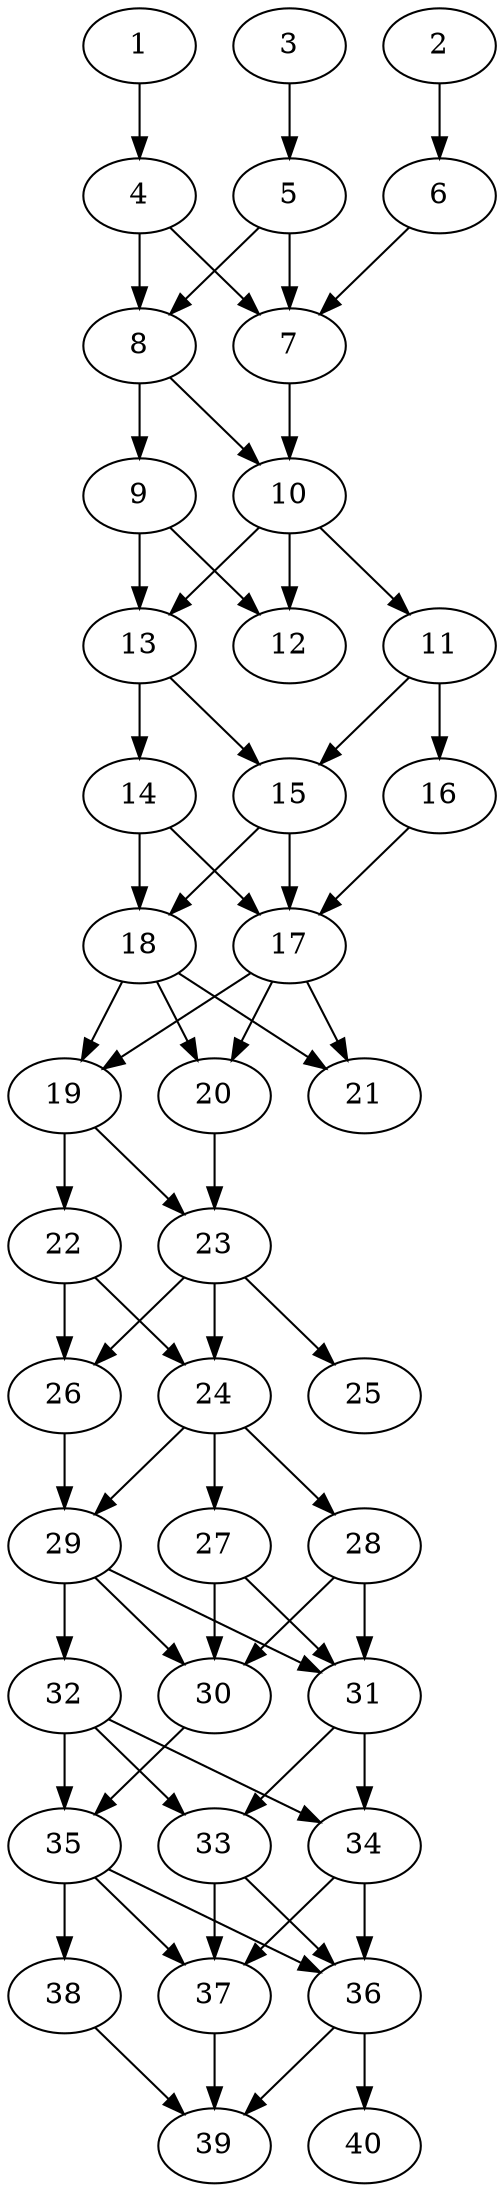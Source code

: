 // DAG automatically generated by daggen at Thu Oct  3 14:06:49 2019
// ./daggen --dot -n 40 --ccr 0.3 --fat 0.3 --regular 0.7 --density 0.9 --mindata 5242880 --maxdata 52428800 
digraph G {
  1 [size="57883307", alpha="0.17", expect_size="17364992"] 
  1 -> 4 [size ="17364992"]
  2 [size="117241173", alpha="0.16", expect_size="35172352"] 
  2 -> 6 [size ="35172352"]
  3 [size="124484267", alpha="0.05", expect_size="37345280"] 
  3 -> 5 [size ="37345280"]
  4 [size="117234347", alpha="0.06", expect_size="35170304"] 
  4 -> 7 [size ="35170304"]
  4 -> 8 [size ="35170304"]
  5 [size="108011520", alpha="0.01", expect_size="32403456"] 
  5 -> 7 [size ="32403456"]
  5 -> 8 [size ="32403456"]
  6 [size="146486613", alpha="0.12", expect_size="43945984"] 
  6 -> 7 [size ="43945984"]
  7 [size="52998827", alpha="0.10", expect_size="15899648"] 
  7 -> 10 [size ="15899648"]
  8 [size="143431680", alpha="0.08", expect_size="43029504"] 
  8 -> 9 [size ="43029504"]
  8 -> 10 [size ="43029504"]
  9 [size="174708053", alpha="0.05", expect_size="52412416"] 
  9 -> 12 [size ="52412416"]
  9 -> 13 [size ="52412416"]
  10 [size="171011413", alpha="0.03", expect_size="51303424"] 
  10 -> 11 [size ="51303424"]
  10 -> 12 [size ="51303424"]
  10 -> 13 [size ="51303424"]
  11 [size="123572907", alpha="0.17", expect_size="37071872"] 
  11 -> 15 [size ="37071872"]
  11 -> 16 [size ="37071872"]
  12 [size="102447787", alpha="0.07", expect_size="30734336"] 
  13 [size="69273600", alpha="0.10", expect_size="20782080"] 
  13 -> 14 [size ="20782080"]
  13 -> 15 [size ="20782080"]
  14 [size="108291413", alpha="0.02", expect_size="32487424"] 
  14 -> 17 [size ="32487424"]
  14 -> 18 [size ="32487424"]
  15 [size="153552213", alpha="0.12", expect_size="46065664"] 
  15 -> 17 [size ="46065664"]
  15 -> 18 [size ="46065664"]
  16 [size="160023893", alpha="0.15", expect_size="48007168"] 
  16 -> 17 [size ="48007168"]
  17 [size="96320853", alpha="0.02", expect_size="28896256"] 
  17 -> 19 [size ="28896256"]
  17 -> 20 [size ="28896256"]
  17 -> 21 [size ="28896256"]
  18 [size="21299200", alpha="0.19", expect_size="6389760"] 
  18 -> 19 [size ="6389760"]
  18 -> 20 [size ="6389760"]
  18 -> 21 [size ="6389760"]
  19 [size="83486720", alpha="0.10", expect_size="25046016"] 
  19 -> 22 [size ="25046016"]
  19 -> 23 [size ="25046016"]
  20 [size="120009387", alpha="0.10", expect_size="36002816"] 
  20 -> 23 [size ="36002816"]
  21 [size="142513493", alpha="0.16", expect_size="42754048"] 
  22 [size="117930667", alpha="0.14", expect_size="35379200"] 
  22 -> 24 [size ="35379200"]
  22 -> 26 [size ="35379200"]
  23 [size="169284267", alpha="0.06", expect_size="50785280"] 
  23 -> 24 [size ="50785280"]
  23 -> 25 [size ="50785280"]
  23 -> 26 [size ="50785280"]
  24 [size="91962027", alpha="0.11", expect_size="27588608"] 
  24 -> 27 [size ="27588608"]
  24 -> 28 [size ="27588608"]
  24 -> 29 [size ="27588608"]
  25 [size="107991040", alpha="0.07", expect_size="32397312"] 
  26 [size="48991573", alpha="0.20", expect_size="14697472"] 
  26 -> 29 [size ="14697472"]
  27 [size="164498773", alpha="0.17", expect_size="49349632"] 
  27 -> 30 [size ="49349632"]
  27 -> 31 [size ="49349632"]
  28 [size="26074453", alpha="0.10", expect_size="7822336"] 
  28 -> 30 [size ="7822336"]
  28 -> 31 [size ="7822336"]
  29 [size="21944320", alpha="0.03", expect_size="6583296"] 
  29 -> 30 [size ="6583296"]
  29 -> 31 [size ="6583296"]
  29 -> 32 [size ="6583296"]
  30 [size="100171093", alpha="0.15", expect_size="30051328"] 
  30 -> 35 [size ="30051328"]
  31 [size="25043627", alpha="0.01", expect_size="7513088"] 
  31 -> 33 [size ="7513088"]
  31 -> 34 [size ="7513088"]
  32 [size="151552000", alpha="0.18", expect_size="45465600"] 
  32 -> 33 [size ="45465600"]
  32 -> 34 [size ="45465600"]
  32 -> 35 [size ="45465600"]
  33 [size="107598507", alpha="0.02", expect_size="32279552"] 
  33 -> 36 [size ="32279552"]
  33 -> 37 [size ="32279552"]
  34 [size="157480960", alpha="0.17", expect_size="47244288"] 
  34 -> 36 [size ="47244288"]
  34 -> 37 [size ="47244288"]
  35 [size="86384640", alpha="0.09", expect_size="25915392"] 
  35 -> 36 [size ="25915392"]
  35 -> 37 [size ="25915392"]
  35 -> 38 [size ="25915392"]
  36 [size="142131200", alpha="0.20", expect_size="42639360"] 
  36 -> 39 [size ="42639360"]
  36 -> 40 [size ="42639360"]
  37 [size="139168427", alpha="0.00", expect_size="41750528"] 
  37 -> 39 [size ="41750528"]
  38 [size="113012053", alpha="0.01", expect_size="33903616"] 
  38 -> 39 [size ="33903616"]
  39 [size="32341333", alpha="0.10", expect_size="9702400"] 
  40 [size="54381227", alpha="0.13", expect_size="16314368"] 
}
